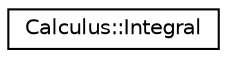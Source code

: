digraph "Graphical Class Hierarchy"
{
 // LATEX_PDF_SIZE
  edge [fontname="Helvetica",fontsize="10",labelfontname="Helvetica",labelfontsize="10"];
  node [fontname="Helvetica",fontsize="10",shape=record];
  rankdir="LR";
  Node0 [label="Calculus::Integral",height=0.2,width=0.4,color="black", fillcolor="white", style="filled",URL="$classCalculus_1_1Integral.html",tooltip=" "];
}
